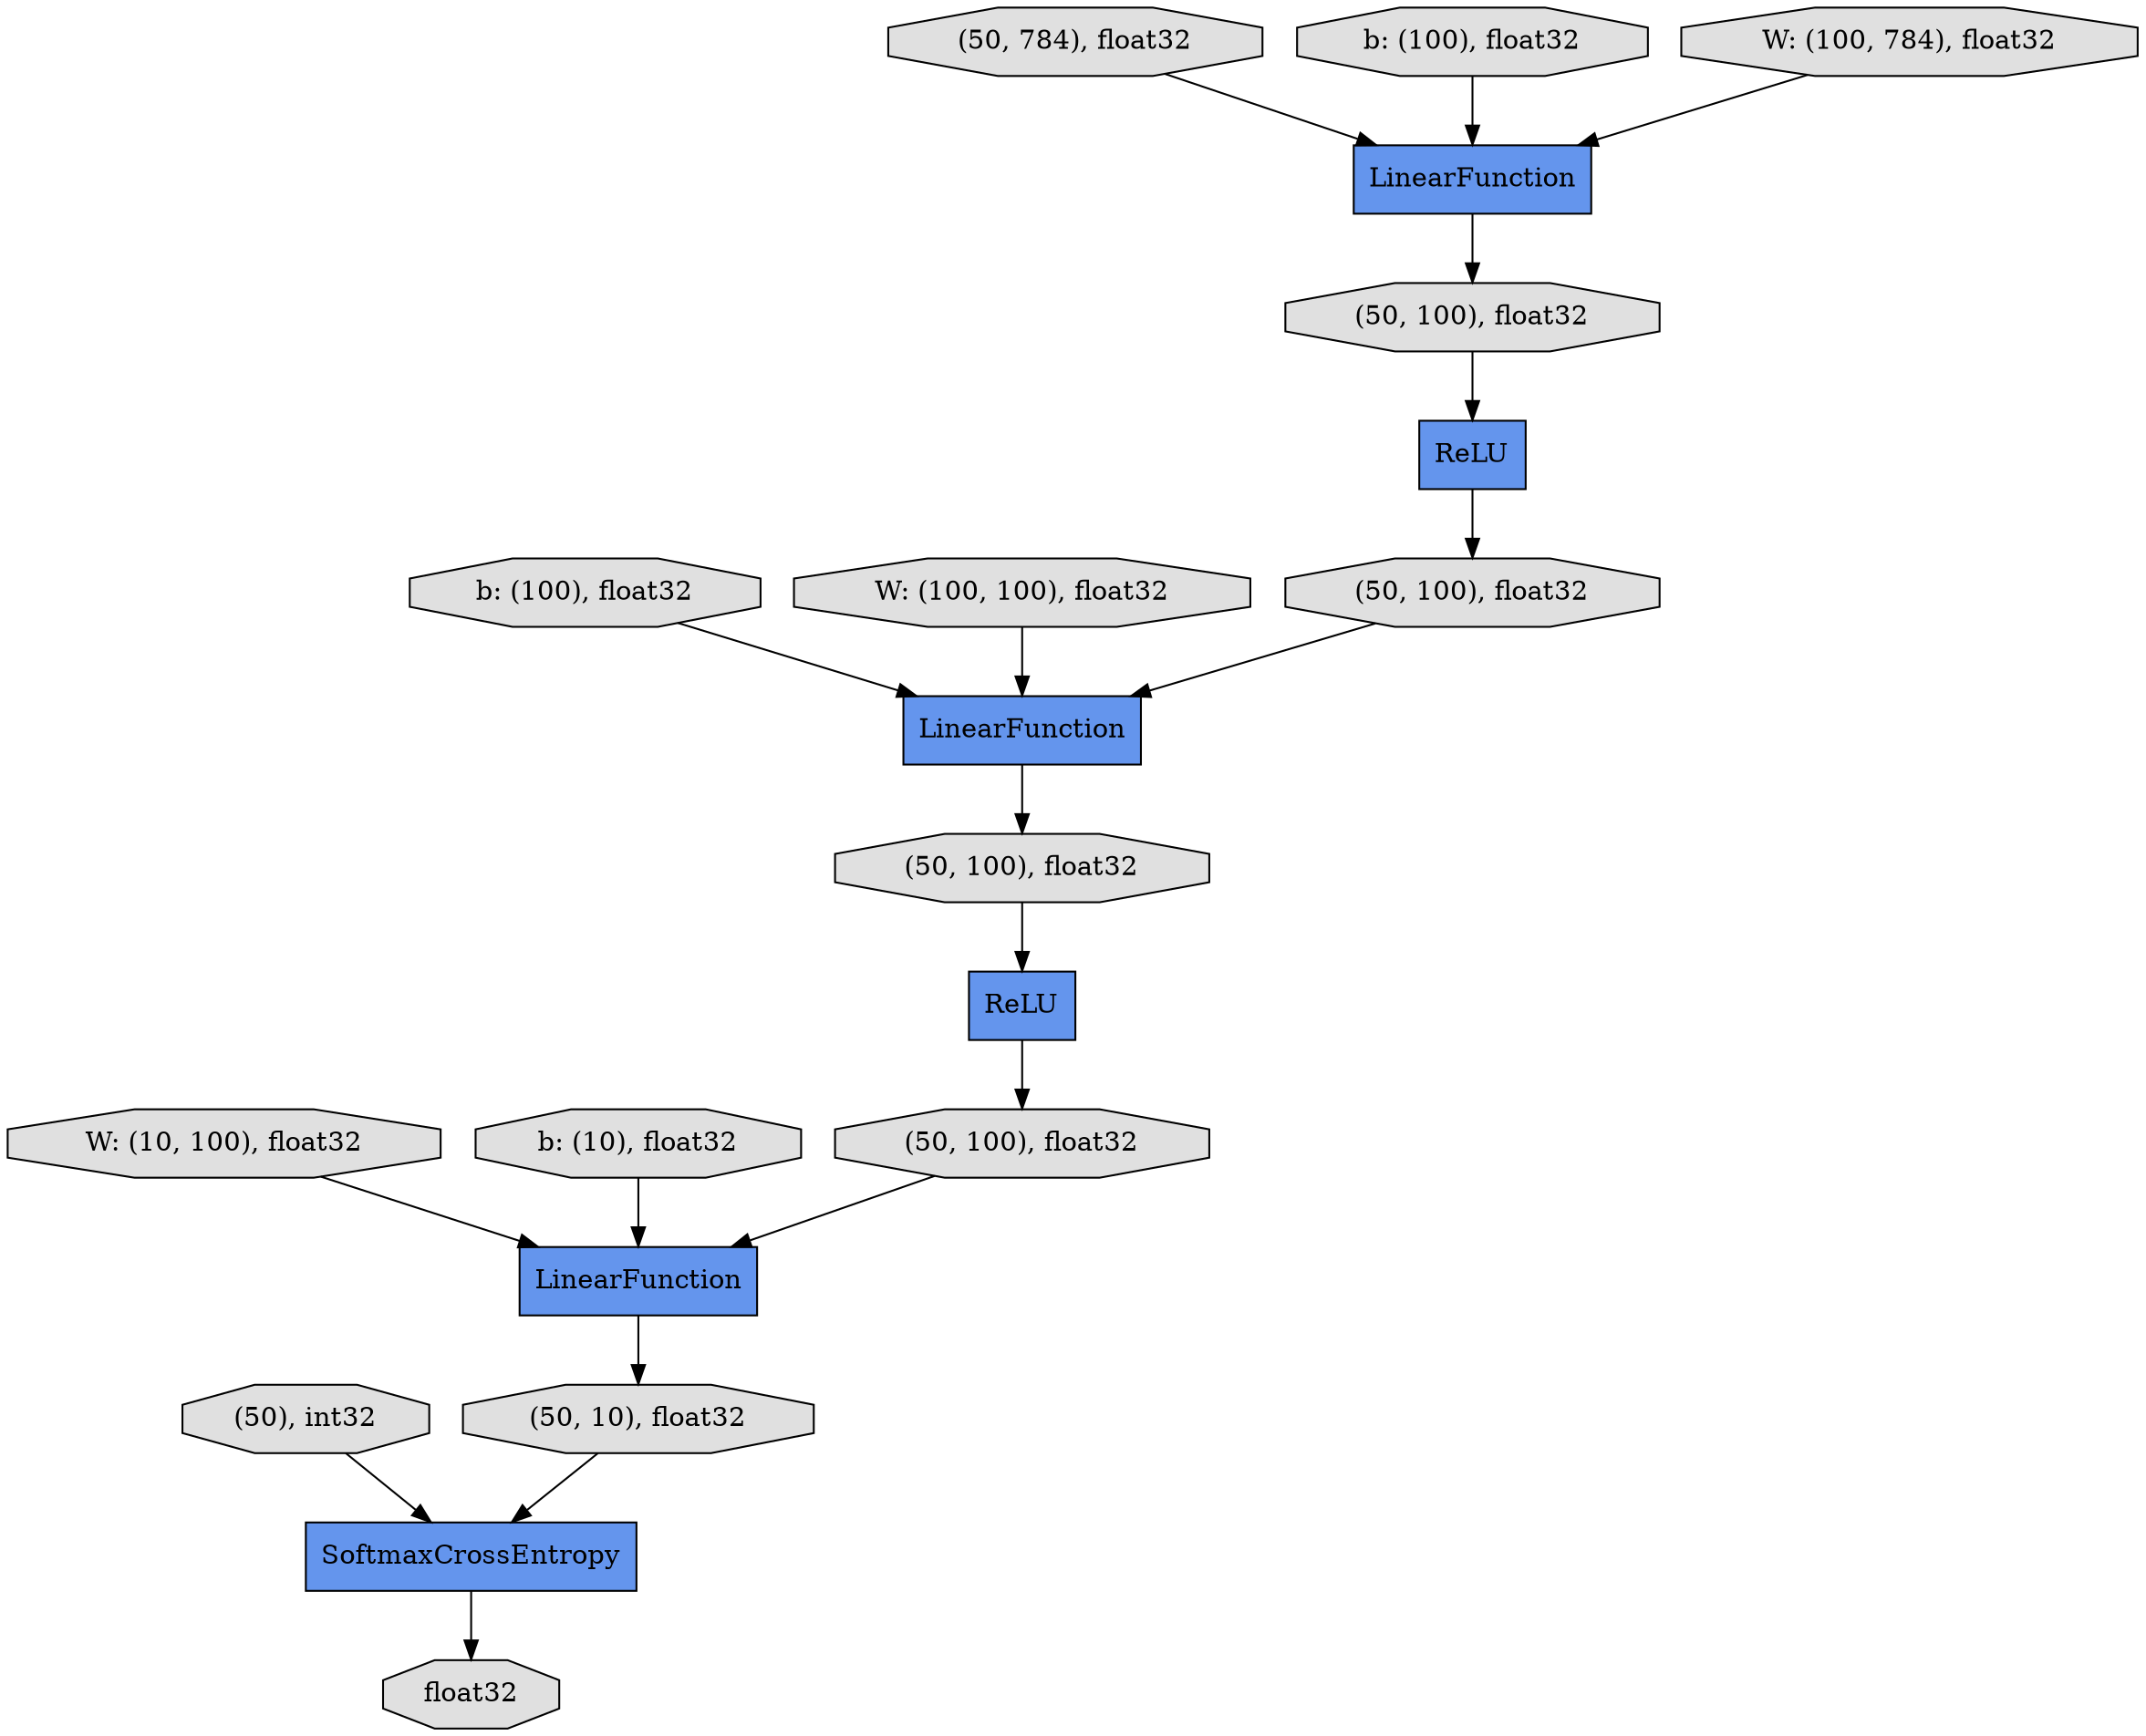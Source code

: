 digraph graphname{rankdir=TB;4793551896 [label="LinearFunction",shape="record",fillcolor="#6495ED",style="filled"];4793550384 [label="(50, 784), float32",shape="octagon",fillcolor="#E0E0E0",style="filled"];4793548872 [label="float32",shape="octagon",fillcolor="#E0E0E0",style="filled"];4793551448 [label="ReLU",shape="record",fillcolor="#6495ED",style="filled"];4549137520 [label="W: (10, 100), float32",shape="octagon",fillcolor="#E0E0E0",style="filled"];4793552512 [label="SoftmaxCrossEntropy",shape="record",fillcolor="#6495ED",style="filled"];4549137296 [label="b: (100), float32",shape="octagon",fillcolor="#E0E0E0",style="filled"];4793552064 [label="LinearFunction",shape="record",fillcolor="#6495ED",style="filled"];4793552624 [label="(50, 100), float32",shape="octagon",fillcolor="#E0E0E0",style="filled"];4793552120 [label="LinearFunction",shape="record",fillcolor="#6495ED",style="filled"];4549138192 [label="b: (10), float32",shape="octagon",fillcolor="#E0E0E0",style="filled"];4549137184 [label="W: (100, 100), float32",shape="octagon",fillcolor="#E0E0E0",style="filled"];4793552176 [label="(50, 100), float32",shape="octagon",fillcolor="#E0E0E0",style="filled"];4549139368 [label="b: (100), float32",shape="octagon",fillcolor="#E0E0E0",style="filled"];4793552232 [label="(50, 100), float32",shape="octagon",fillcolor="#E0E0E0",style="filled"];4793552344 [label="(50, 100), float32",shape="octagon",fillcolor="#E0E0E0",style="filled"];4793552792 [label="(50, 10), float32",shape="octagon",fillcolor="#E0E0E0",style="filled"];4793552288 [label="ReLU",shape="record",fillcolor="#6495ED",style="filled"];4549136848 [label="W: (100, 784), float32",shape="octagon",fillcolor="#E0E0E0",style="filled"];4793552848 [label="(50), int32",shape="octagon",fillcolor="#E0E0E0",style="filled"];4793552624 -> 4793552064;4793552288 -> 4793552624;4793552848 -> 4793552512;4549139368 -> 4793551896;4549137520 -> 4793552064;4549137184 -> 4793552120;4793550384 -> 4793551896;4793552064 -> 4793552792;4793552232 -> 4793552120;4793552176 -> 4793551448;4549136848 -> 4793551896;4793552120 -> 4793552344;4793551896 -> 4793552176;4549138192 -> 4793552064;4549137296 -> 4793552120;4793551448 -> 4793552232;4793552792 -> 4793552512;4793552344 -> 4793552288;4793552512 -> 4793548872;}